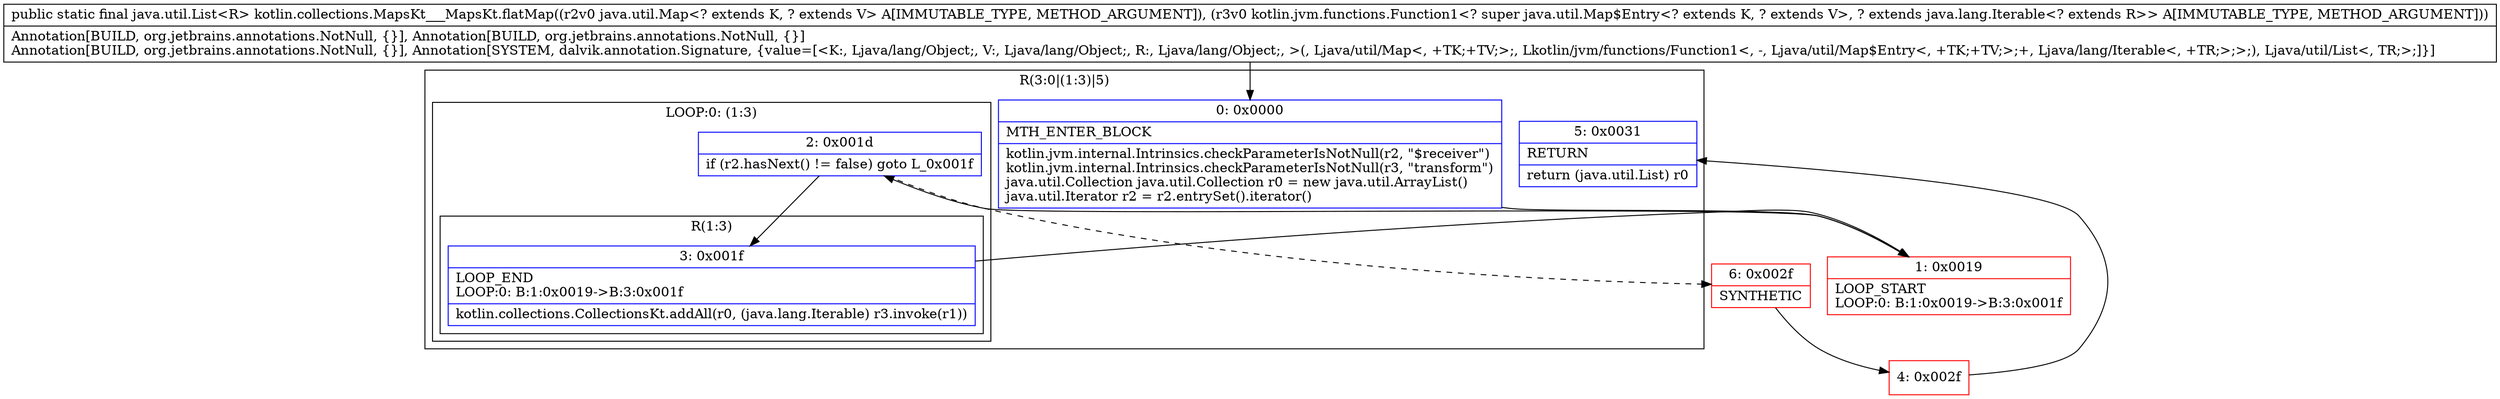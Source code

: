 digraph "CFG forkotlin.collections.MapsKt___MapsKt.flatMap(Ljava\/util\/Map;Lkotlin\/jvm\/functions\/Function1;)Ljava\/util\/List;" {
subgraph cluster_Region_1846510764 {
label = "R(3:0|(1:3)|5)";
node [shape=record,color=blue];
Node_0 [shape=record,label="{0\:\ 0x0000|MTH_ENTER_BLOCK\l|kotlin.jvm.internal.Intrinsics.checkParameterIsNotNull(r2, \"$receiver\")\lkotlin.jvm.internal.Intrinsics.checkParameterIsNotNull(r3, \"transform\")\ljava.util.Collection java.util.Collection r0 = new java.util.ArrayList()\ljava.util.Iterator r2 = r2.entrySet().iterator()\l}"];
subgraph cluster_LoopRegion_2105010156 {
label = "LOOP:0: (1:3)";
node [shape=record,color=blue];
Node_2 [shape=record,label="{2\:\ 0x001d|if (r2.hasNext() != false) goto L_0x001f\l}"];
subgraph cluster_Region_1923070908 {
label = "R(1:3)";
node [shape=record,color=blue];
Node_3 [shape=record,label="{3\:\ 0x001f|LOOP_END\lLOOP:0: B:1:0x0019\-\>B:3:0x001f\l|kotlin.collections.CollectionsKt.addAll(r0, (java.lang.Iterable) r3.invoke(r1))\l}"];
}
}
Node_5 [shape=record,label="{5\:\ 0x0031|RETURN\l|return (java.util.List) r0\l}"];
}
Node_1 [shape=record,color=red,label="{1\:\ 0x0019|LOOP_START\lLOOP:0: B:1:0x0019\-\>B:3:0x001f\l}"];
Node_4 [shape=record,color=red,label="{4\:\ 0x002f}"];
Node_6 [shape=record,color=red,label="{6\:\ 0x002f|SYNTHETIC\l}"];
MethodNode[shape=record,label="{public static final java.util.List\<R\> kotlin.collections.MapsKt___MapsKt.flatMap((r2v0 java.util.Map\<? extends K, ? extends V\> A[IMMUTABLE_TYPE, METHOD_ARGUMENT]), (r3v0 kotlin.jvm.functions.Function1\<? super java.util.Map$Entry\<? extends K, ? extends V\>, ? extends java.lang.Iterable\<? extends R\>\> A[IMMUTABLE_TYPE, METHOD_ARGUMENT]))  | Annotation[BUILD, org.jetbrains.annotations.NotNull, \{\}], Annotation[BUILD, org.jetbrains.annotations.NotNull, \{\}]\lAnnotation[BUILD, org.jetbrains.annotations.NotNull, \{\}], Annotation[SYSTEM, dalvik.annotation.Signature, \{value=[\<K:, Ljava\/lang\/Object;, V:, Ljava\/lang\/Object;, R:, Ljava\/lang\/Object;, \>(, Ljava\/util\/Map\<, +TK;+TV;\>;, Lkotlin\/jvm\/functions\/Function1\<, \-, Ljava\/util\/Map$Entry\<, +TK;+TV;\>;+, Ljava\/lang\/Iterable\<, +TR;\>;\>;), Ljava\/util\/List\<, TR;\>;]\}]\l}"];
MethodNode -> Node_0;
Node_0 -> Node_1;
Node_2 -> Node_3;
Node_2 -> Node_6[style=dashed];
Node_3 -> Node_1;
Node_1 -> Node_2;
Node_4 -> Node_5;
Node_6 -> Node_4;
}

